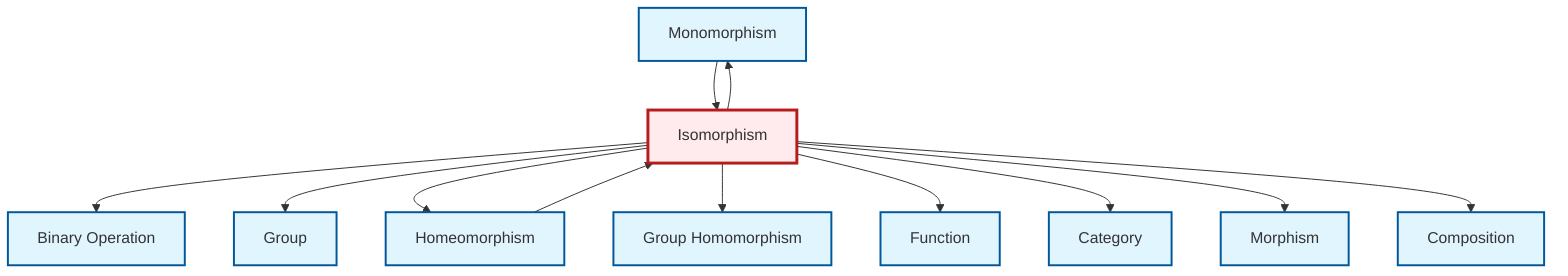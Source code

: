 graph TD
    classDef definition fill:#e1f5fe,stroke:#01579b,stroke-width:2px
    classDef theorem fill:#f3e5f5,stroke:#4a148c,stroke-width:2px
    classDef axiom fill:#fff3e0,stroke:#e65100,stroke-width:2px
    classDef example fill:#e8f5e9,stroke:#1b5e20,stroke-width:2px
    classDef current fill:#ffebee,stroke:#b71c1c,stroke-width:3px
    def-morphism["Morphism"]:::definition
    def-binary-operation["Binary Operation"]:::definition
    def-monomorphism["Monomorphism"]:::definition
    def-isomorphism["Isomorphism"]:::definition
    def-category["Category"]:::definition
    def-homomorphism["Group Homomorphism"]:::definition
    def-function["Function"]:::definition
    def-homeomorphism["Homeomorphism"]:::definition
    def-group["Group"]:::definition
    def-composition["Composition"]:::definition
    def-isomorphism --> def-binary-operation
    def-isomorphism --> def-monomorphism
    def-isomorphism --> def-group
    def-isomorphism --> def-homeomorphism
    def-isomorphism --> def-homomorphism
    def-isomorphism --> def-function
    def-isomorphism --> def-category
    def-homeomorphism --> def-isomorphism
    def-isomorphism --> def-morphism
    def-isomorphism --> def-composition
    def-monomorphism --> def-isomorphism
    class def-isomorphism current